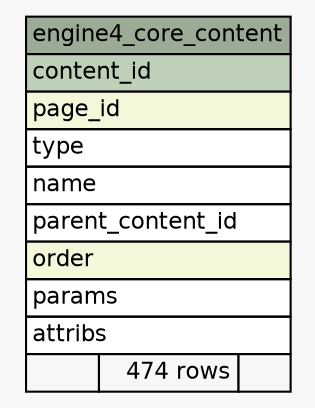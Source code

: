 // dot 2.38.0 on Windows 10 10.0
// SchemaSpy rev 590
digraph "engine4_core_content" {
  graph [
    rankdir="RL"
    bgcolor="#f7f7f7"
    nodesep="0.18"
    ranksep="0.46"
    fontname="Helvetica"
    fontsize="11"
  ];
  node [
    fontname="Helvetica"
    fontsize="11"
    shape="plaintext"
  ];
  edge [
    arrowsize="0.8"
  ];
  "engine4_core_content" [
    label=<
    <TABLE BORDER="0" CELLBORDER="1" CELLSPACING="0" BGCOLOR="#ffffff">
      <TR><TD COLSPAN="3" BGCOLOR="#9bab96" ALIGN="CENTER">engine4_core_content</TD></TR>
      <TR><TD PORT="content_id" COLSPAN="3" BGCOLOR="#bed1b8" ALIGN="LEFT">content_id</TD></TR>
      <TR><TD PORT="page_id" COLSPAN="3" BGCOLOR="#f4f7da" ALIGN="LEFT">page_id</TD></TR>
      <TR><TD PORT="type" COLSPAN="3" ALIGN="LEFT">type</TD></TR>
      <TR><TD PORT="name" COLSPAN="3" ALIGN="LEFT">name</TD></TR>
      <TR><TD PORT="parent_content_id" COLSPAN="3" ALIGN="LEFT">parent_content_id</TD></TR>
      <TR><TD PORT="order" COLSPAN="3" BGCOLOR="#f4f7da" ALIGN="LEFT">order</TD></TR>
      <TR><TD PORT="params" COLSPAN="3" ALIGN="LEFT">params</TD></TR>
      <TR><TD PORT="attribs" COLSPAN="3" ALIGN="LEFT">attribs</TD></TR>
      <TR><TD ALIGN="LEFT" BGCOLOR="#f7f7f7">  </TD><TD ALIGN="RIGHT" BGCOLOR="#f7f7f7">474 rows</TD><TD ALIGN="RIGHT" BGCOLOR="#f7f7f7">  </TD></TR>
    </TABLE>>
    URL="tables/engine4_core_content.html"
    tooltip="engine4_core_content"
  ];
}
